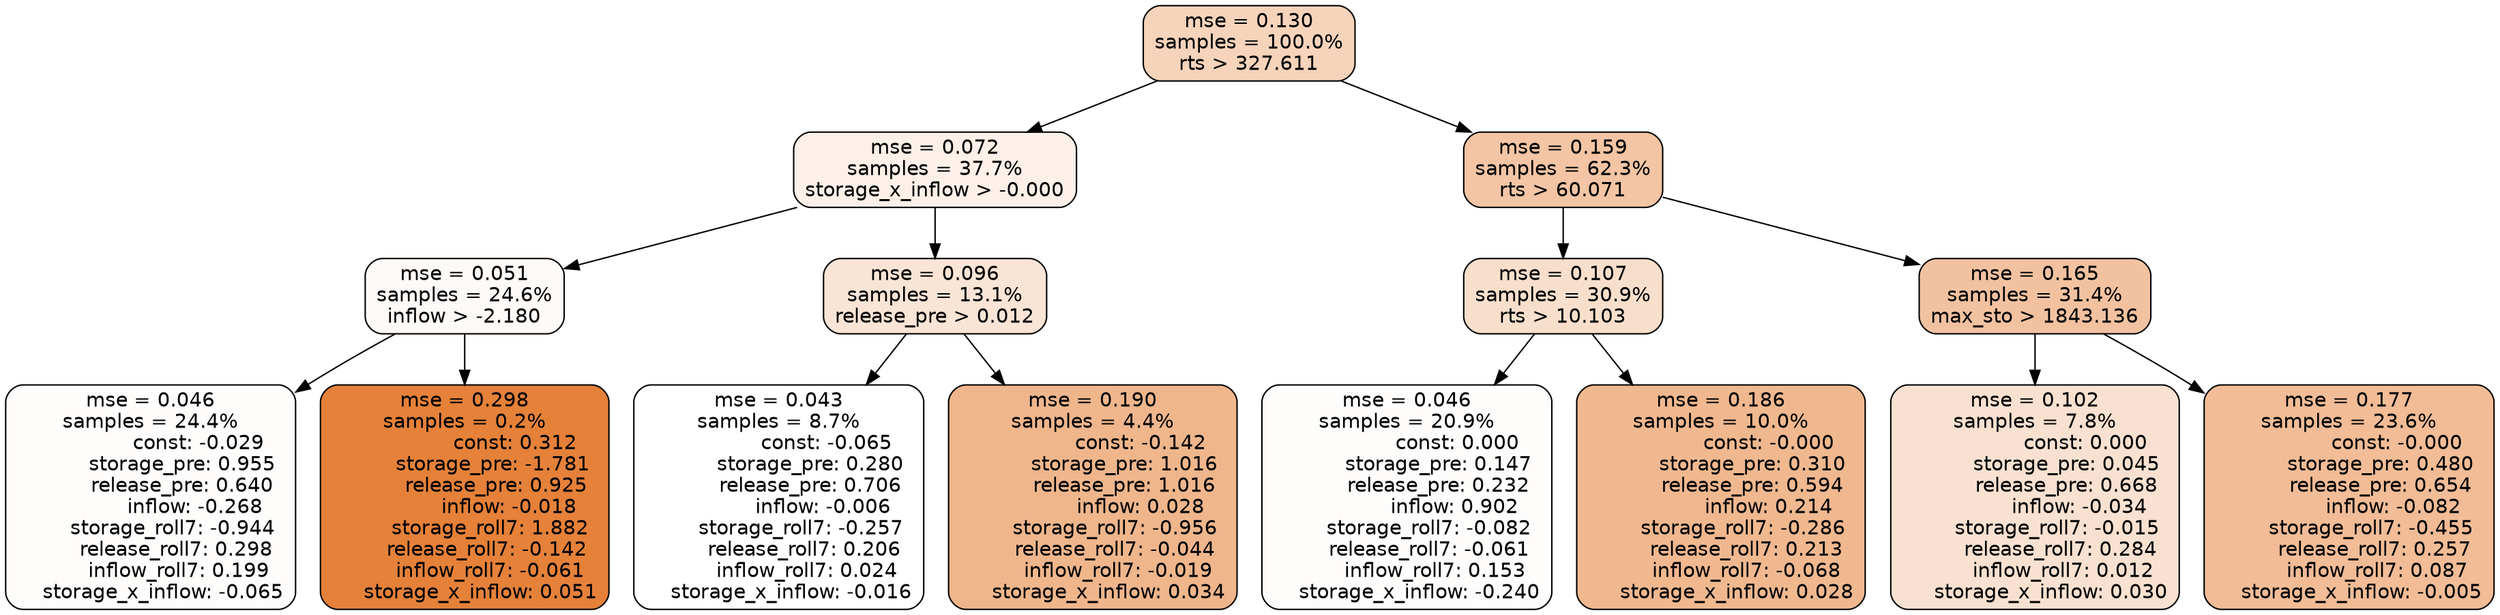 digraph tree {
node [shape=rectangle, style="filled, rounded", color="black", fontname=helvetica] ;
edge [fontname=helvetica] ;
	"0" [label="mse = 0.130
samples = 100.0%
rts > 327.611", fillcolor="#f6d4bb"]
	"8" [label="mse = 0.072
samples = 37.7%
storage_x_inflow > -0.000", fillcolor="#fcf0e8"]
	"1" [label="mse = 0.159
samples = 62.3%
rts > 60.071", fillcolor="#f3c5a4"]
	"9" [label="mse = 0.051
samples = 24.6%
inflow > -2.180", fillcolor="#fefaf8"]
	"12" [label="mse = 0.096
samples = 13.1%
release_pre > 0.012", fillcolor="#f9e4d5"]
	"2" [label="mse = 0.107
samples = 30.9%
rts > 10.103", fillcolor="#f8dfcc"]
	"5" [label="mse = 0.165
samples = 31.4%
max_sto > 1843.136", fillcolor="#f2c2a0"]
	"11" [label="mse = 0.046
samples = 24.4%
               const: -0.029
          storage_pre: 0.955
          release_pre: 0.640
              inflow: -0.268
       storage_roll7: -0.944
        release_roll7: 0.298
         inflow_roll7: 0.199
    storage_x_inflow: -0.065", fillcolor="#fefdfb"]
	"10" [label="mse = 0.298
samples = 0.2%
                const: 0.312
         storage_pre: -1.781
          release_pre: 0.925
              inflow: -0.018
        storage_roll7: 1.882
       release_roll7: -0.142
        inflow_roll7: -0.061
     storage_x_inflow: 0.051", fillcolor="#e58139"]
	"13" [label="mse = 0.043
samples = 8.7%
               const: -0.065
          storage_pre: 0.280
          release_pre: 0.706
              inflow: -0.006
       storage_roll7: -0.257
        release_roll7: 0.206
         inflow_roll7: 0.024
    storage_x_inflow: -0.016", fillcolor="#ffffff"]
	"14" [label="mse = 0.190
samples = 4.4%
               const: -0.142
          storage_pre: 1.016
          release_pre: 1.016
               inflow: 0.028
       storage_roll7: -0.956
       release_roll7: -0.044
        inflow_roll7: -0.019
     storage_x_inflow: 0.034", fillcolor="#efb68c"]
	"3" [label="mse = 0.046
samples = 20.9%
                const: 0.000
          storage_pre: 0.147
          release_pre: 0.232
               inflow: 0.902
       storage_roll7: -0.082
       release_roll7: -0.061
         inflow_roll7: 0.153
    storage_x_inflow: -0.240", fillcolor="#fefdfc"]
	"4" [label="mse = 0.186
samples = 10.0%
               const: -0.000
          storage_pre: 0.310
          release_pre: 0.594
               inflow: 0.214
       storage_roll7: -0.286
        release_roll7: 0.213
        inflow_roll7: -0.068
     storage_x_inflow: 0.028", fillcolor="#f0b88f"]
	"7" [label="mse = 0.102
samples = 7.8%
                const: 0.000
          storage_pre: 0.045
          release_pre: 0.668
              inflow: -0.034
       storage_roll7: -0.015
        release_roll7: 0.284
         inflow_roll7: 0.012
     storage_x_inflow: 0.030", fillcolor="#f8e1d0"]
	"6" [label="mse = 0.177
samples = 23.6%
               const: -0.000
          storage_pre: 0.480
          release_pre: 0.654
              inflow: -0.082
       storage_roll7: -0.455
        release_roll7: 0.257
         inflow_roll7: 0.087
    storage_x_inflow: -0.005", fillcolor="#f1bc96"]

	"0" -> "1"
	"0" -> "8"
	"8" -> "9"
	"8" -> "12"
	"1" -> "2"
	"1" -> "5"
	"9" -> "10"
	"9" -> "11"
	"12" -> "13"
	"12" -> "14"
	"2" -> "3"
	"2" -> "4"
	"5" -> "6"
	"5" -> "7"
}